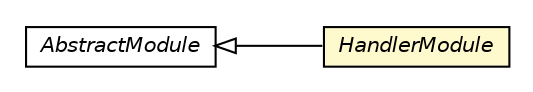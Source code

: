 #!/usr/local/bin/dot
#
# Class diagram 
# Generated by UMLGraph version R5_6-24-gf6e263 (http://www.umlgraph.org/)
#

digraph G {
	edge [fontname="Helvetica",fontsize=10,labelfontname="Helvetica",labelfontsize=10];
	node [fontname="Helvetica",fontsize=10,shape=plaintext];
	nodesep=0.25;
	ranksep=0.5;
	rankdir=LR;
	// com.gwtplatform.dispatch.server.guice.HandlerModule
	c207651 [label=<<table title="com.gwtplatform.dispatch.server.guice.HandlerModule" border="0" cellborder="1" cellspacing="0" cellpadding="2" port="p" bgcolor="lemonChiffon" href="./HandlerModule.html">
		<tr><td><table border="0" cellspacing="0" cellpadding="1">
<tr><td align="center" balign="center"><font face="Helvetica-Oblique"> HandlerModule </font></td></tr>
		</table></td></tr>
		</table>>, URL="./HandlerModule.html", fontname="Helvetica", fontcolor="black", fontsize=10.0];
	//com.gwtplatform.dispatch.server.guice.HandlerModule extends com.google.inject.AbstractModule
	c207936:p -> c207651:p [dir=back,arrowtail=empty];
	// com.google.inject.AbstractModule
	c207936 [label=<<table title="com.google.inject.AbstractModule" border="0" cellborder="1" cellspacing="0" cellpadding="2" port="p" href="http://google-guice.googlecode.com/svn/trunk/javadoc/com/google/inject/AbstractModule.html">
		<tr><td><table border="0" cellspacing="0" cellpadding="1">
<tr><td align="center" balign="center"><font face="Helvetica-Oblique"> AbstractModule </font></td></tr>
		</table></td></tr>
		</table>>, URL="http://google-guice.googlecode.com/svn/trunk/javadoc/com/google/inject/AbstractModule.html", fontname="Helvetica", fontcolor="black", fontsize=10.0];
}

